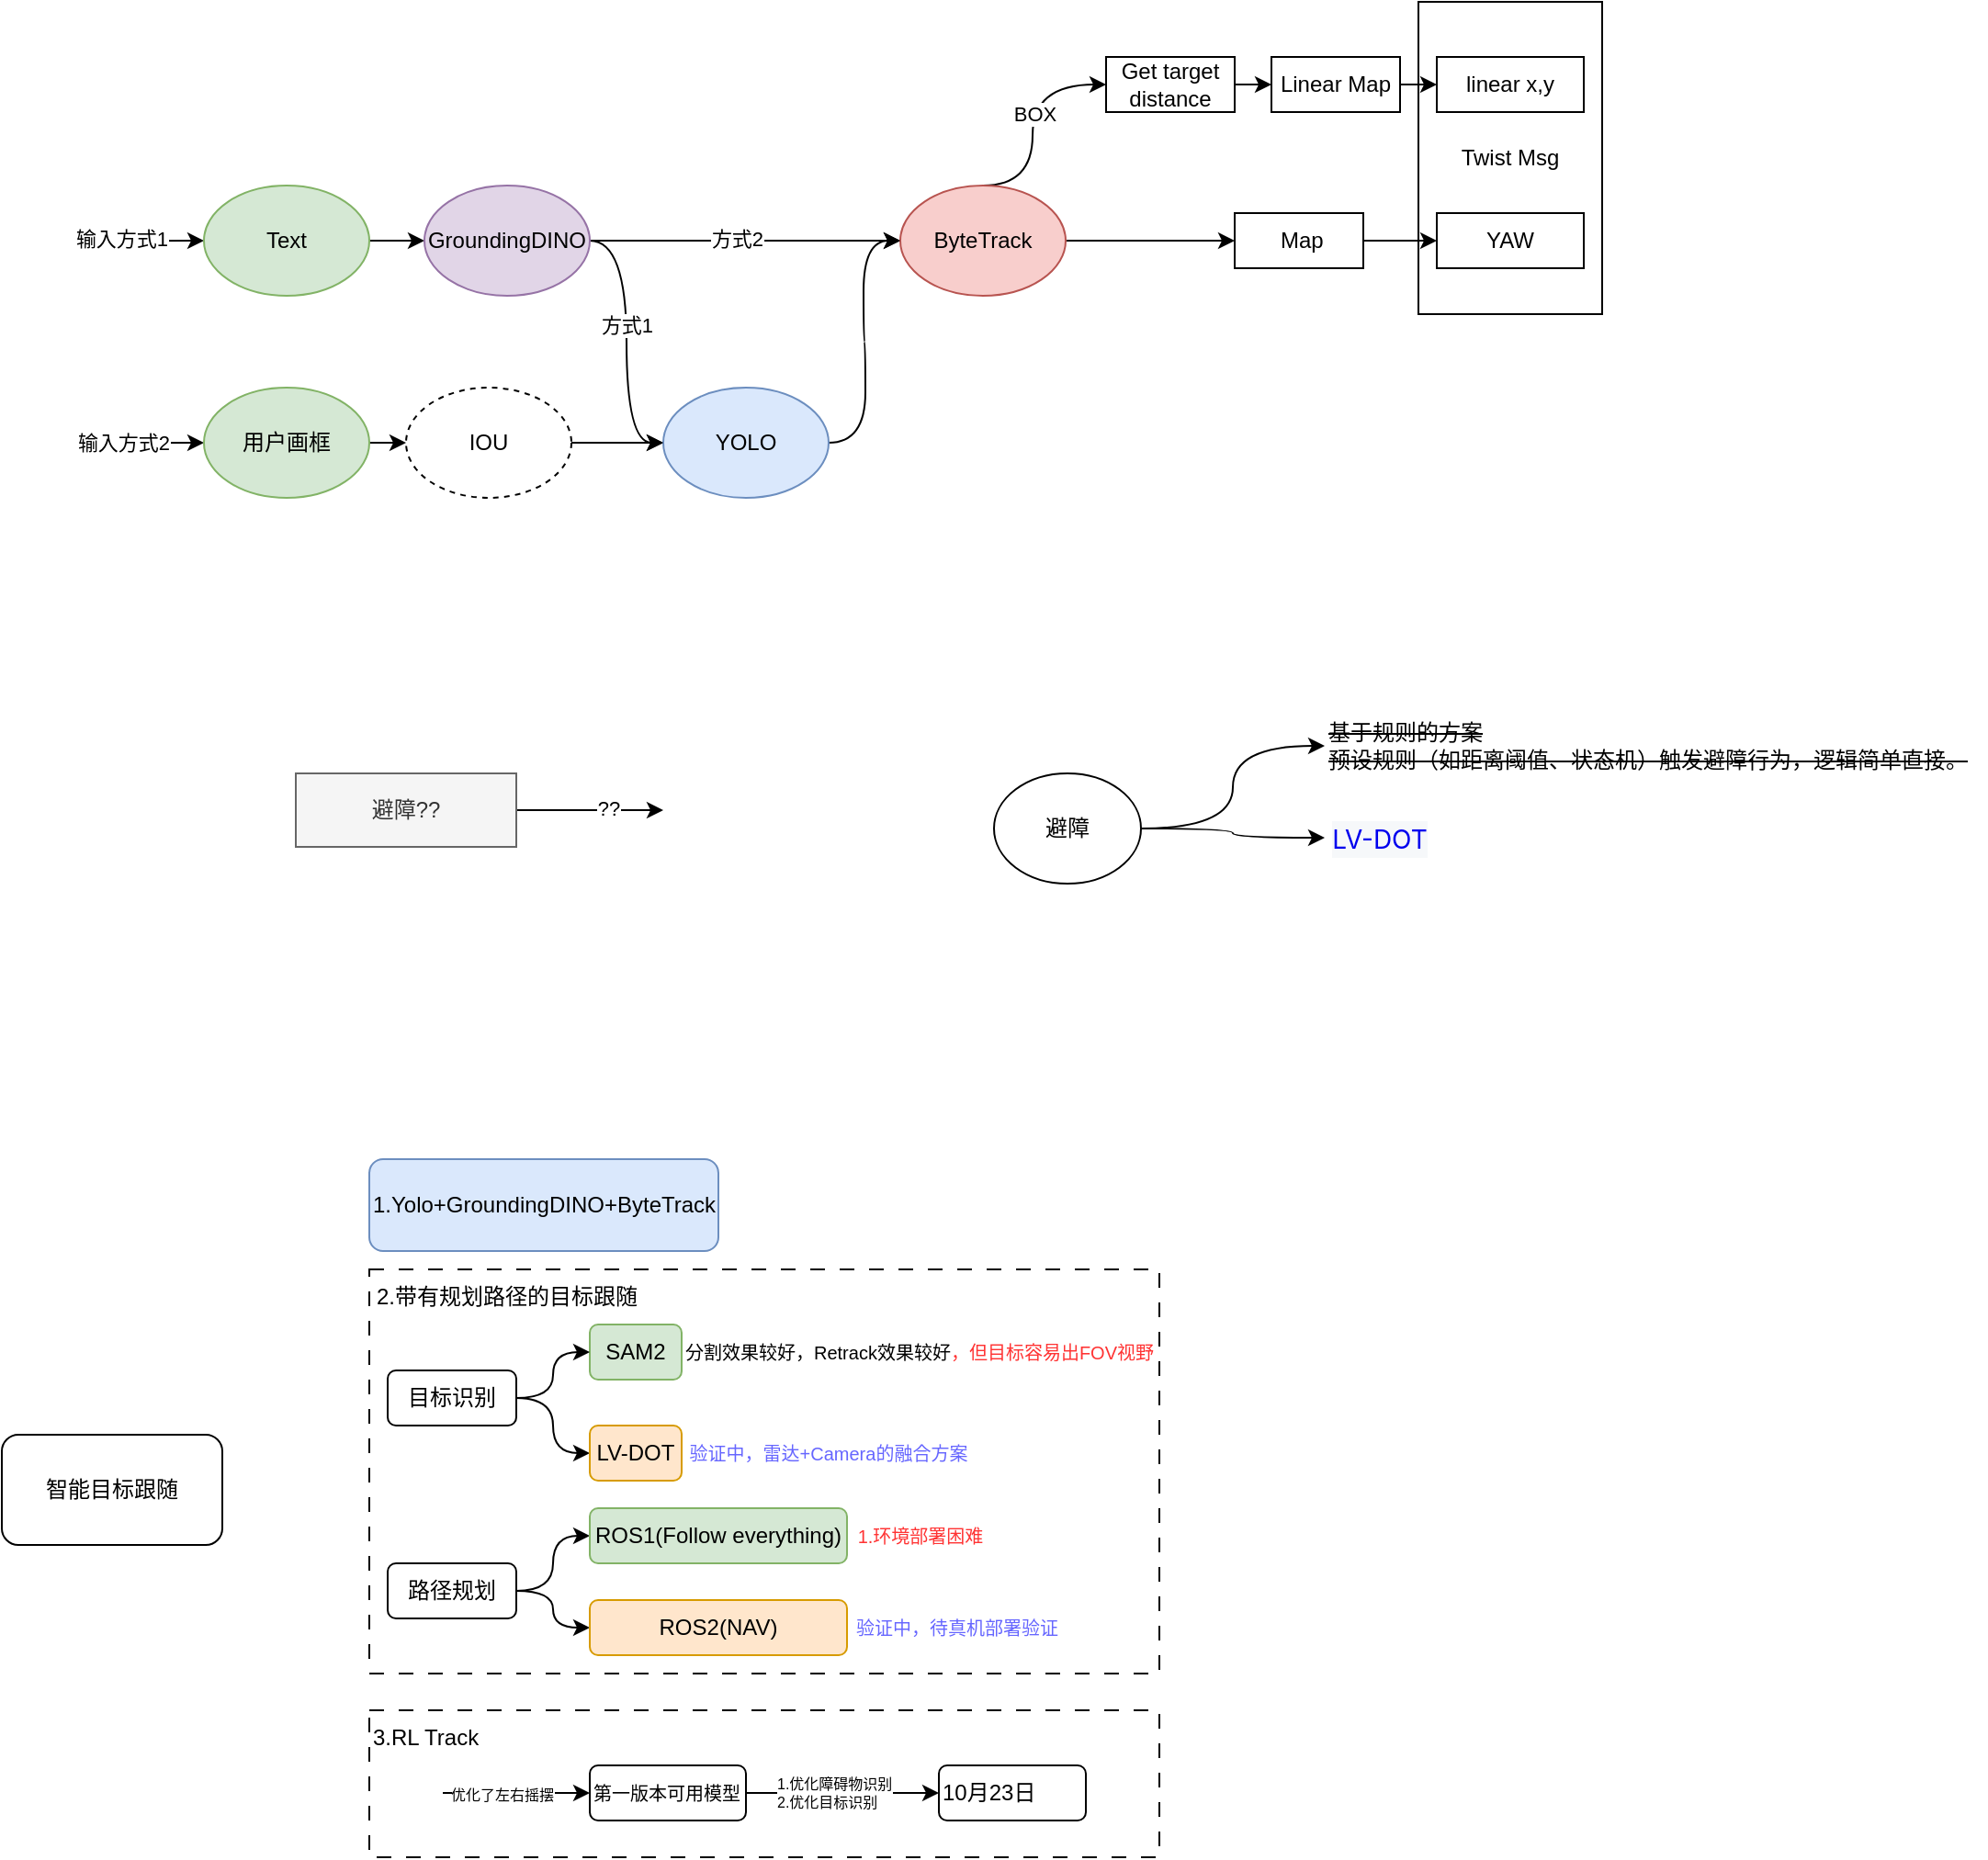 <mxfile version="28.2.5">
  <diagram name="第 1 页" id="Ie8UYRb_jQ_-8dDy_p2L">
    <mxGraphModel dx="679" dy="331" grid="1" gridSize="10" guides="1" tooltips="1" connect="1" arrows="1" fold="1" page="1" pageScale="1" pageWidth="827" pageHeight="1169" math="0" shadow="0">
      <root>
        <mxCell id="0" />
        <mxCell id="1" parent="0" />
        <mxCell id="fi_pxs0ZPSU9Ah6yGTQ0-19" value="" style="rounded=0;whiteSpace=wrap;html=1;labelBackgroundColor=none;fillColor=none;dashed=1;dashPattern=8 8;strokeWidth=1;" vertex="1" parent="1">
          <mxGeometry x="240" y="760" width="430" height="220" as="geometry" />
        </mxCell>
        <mxCell id="ED7PRQC9bT03xKeIf9AB-19" value="Twist Msg" style="rounded=0;whiteSpace=wrap;html=1;" parent="1" vertex="1">
          <mxGeometry x="811" y="70" width="100" height="170" as="geometry" />
        </mxCell>
        <mxCell id="ED7PRQC9bT03xKeIf9AB-3" value="" style="edgeStyle=orthogonalEdgeStyle;rounded=0;orthogonalLoop=1;jettySize=auto;html=1;curved=1;" parent="1" source="ED7PRQC9bT03xKeIf9AB-1" target="ED7PRQC9bT03xKeIf9AB-2" edge="1">
          <mxGeometry relative="1" as="geometry" />
        </mxCell>
        <mxCell id="ED7PRQC9bT03xKeIf9AB-16" style="edgeStyle=orthogonalEdgeStyle;curved=1;rounded=0;orthogonalLoop=1;jettySize=auto;html=1;exitX=0;exitY=0.5;exitDx=0;exitDy=0;startArrow=classic;startFill=1;endArrow=none;endFill=0;" parent="1" source="ED7PRQC9bT03xKeIf9AB-1" edge="1">
          <mxGeometry relative="1" as="geometry">
            <mxPoint x="90" y="310.238" as="targetPoint" />
          </mxGeometry>
        </mxCell>
        <mxCell id="ED7PRQC9bT03xKeIf9AB-18" value="输入方式2" style="edgeLabel;html=1;align=center;verticalAlign=middle;resizable=0;points=[];" parent="ED7PRQC9bT03xKeIf9AB-16" vertex="1" connectable="0">
          <mxGeometry x="0.481" y="-1" relative="1" as="geometry">
            <mxPoint as="offset" />
          </mxGeometry>
        </mxCell>
        <mxCell id="ED7PRQC9bT03xKeIf9AB-1" value="用户画框" style="ellipse;whiteSpace=wrap;html=1;fillColor=#d5e8d4;strokeColor=#82b366;" parent="1" vertex="1">
          <mxGeometry x="150" y="280" width="90" height="60" as="geometry" />
        </mxCell>
        <mxCell id="ED7PRQC9bT03xKeIf9AB-5" value="" style="edgeStyle=orthogonalEdgeStyle;curved=1;rounded=0;orthogonalLoop=1;jettySize=auto;html=1;" parent="1" source="ED7PRQC9bT03xKeIf9AB-2" target="ED7PRQC9bT03xKeIf9AB-4" edge="1">
          <mxGeometry relative="1" as="geometry" />
        </mxCell>
        <mxCell id="ED7PRQC9bT03xKeIf9AB-2" value="IOU" style="ellipse;whiteSpace=wrap;html=1;dashed=1;" parent="1" vertex="1">
          <mxGeometry x="260" y="280" width="90" height="60" as="geometry" />
        </mxCell>
        <mxCell id="ED7PRQC9bT03xKeIf9AB-7" value="" style="edgeStyle=orthogonalEdgeStyle;curved=1;rounded=0;orthogonalLoop=1;jettySize=auto;html=1;entryX=0;entryY=0.5;entryDx=0;entryDy=0;" parent="1" source="ED7PRQC9bT03xKeIf9AB-4" target="ED7PRQC9bT03xKeIf9AB-6" edge="1">
          <mxGeometry relative="1" as="geometry" />
        </mxCell>
        <mxCell id="ED7PRQC9bT03xKeIf9AB-25" style="edgeStyle=orthogonalEdgeStyle;curved=1;rounded=0;orthogonalLoop=1;jettySize=auto;html=1;exitX=0.5;exitY=0;exitDx=0;exitDy=0;entryX=0;entryY=0.5;entryDx=0;entryDy=0;" parent="1" source="ED7PRQC9bT03xKeIf9AB-6" target="ED7PRQC9bT03xKeIf9AB-23" edge="1">
          <mxGeometry relative="1" as="geometry">
            <Array as="points">
              <mxPoint x="601" y="170" />
              <mxPoint x="601" y="115" />
            </Array>
          </mxGeometry>
        </mxCell>
        <mxCell id="ED7PRQC9bT03xKeIf9AB-27" value="BOX" style="edgeLabel;html=1;align=center;verticalAlign=middle;resizable=0;points=[];" parent="ED7PRQC9bT03xKeIf9AB-25" vertex="1" connectable="0">
          <mxGeometry x="0.087" y="-1" relative="1" as="geometry">
            <mxPoint as="offset" />
          </mxGeometry>
        </mxCell>
        <mxCell id="ED7PRQC9bT03xKeIf9AB-4" value="YOLO" style="ellipse;whiteSpace=wrap;html=1;fillColor=#dae8fc;strokeColor=#6c8ebf;" parent="1" vertex="1">
          <mxGeometry x="400" y="280" width="90" height="60" as="geometry" />
        </mxCell>
        <mxCell id="Gve2Opq1UA-Lmk3f0lNB-2" style="edgeStyle=orthogonalEdgeStyle;rounded=0;orthogonalLoop=1;jettySize=auto;html=1;exitX=1;exitY=0.5;exitDx=0;exitDy=0;entryX=0;entryY=0.5;entryDx=0;entryDy=0;" parent="1" source="ED7PRQC9bT03xKeIf9AB-6" target="Gve2Opq1UA-Lmk3f0lNB-1" edge="1">
          <mxGeometry relative="1" as="geometry" />
        </mxCell>
        <mxCell id="ED7PRQC9bT03xKeIf9AB-6" value="ByteTrack" style="ellipse;whiteSpace=wrap;html=1;fillColor=#f8cecc;strokeColor=#b85450;" parent="1" vertex="1">
          <mxGeometry x="529" y="170" width="90" height="60" as="geometry" />
        </mxCell>
        <mxCell id="ED7PRQC9bT03xKeIf9AB-10" value="" style="edgeStyle=orthogonalEdgeStyle;curved=1;rounded=0;orthogonalLoop=1;jettySize=auto;html=1;" parent="1" source="ED7PRQC9bT03xKeIf9AB-8" target="ED7PRQC9bT03xKeIf9AB-9" edge="1">
          <mxGeometry relative="1" as="geometry" />
        </mxCell>
        <mxCell id="ED7PRQC9bT03xKeIf9AB-15" style="edgeStyle=orthogonalEdgeStyle;curved=1;rounded=0;orthogonalLoop=1;jettySize=auto;html=1;exitX=0;exitY=0.5;exitDx=0;exitDy=0;startArrow=classic;startFill=1;endArrow=none;endFill=0;" parent="1" source="ED7PRQC9bT03xKeIf9AB-8" edge="1">
          <mxGeometry relative="1" as="geometry">
            <mxPoint x="90" y="200.238" as="targetPoint" />
          </mxGeometry>
        </mxCell>
        <mxCell id="ED7PRQC9bT03xKeIf9AB-17" value="输入方式1" style="edgeLabel;html=1;align=center;verticalAlign=middle;resizable=0;points=[];" parent="ED7PRQC9bT03xKeIf9AB-15" vertex="1" connectable="0">
          <mxGeometry x="0.513" y="-2" relative="1" as="geometry">
            <mxPoint as="offset" />
          </mxGeometry>
        </mxCell>
        <mxCell id="ED7PRQC9bT03xKeIf9AB-8" value="Text" style="ellipse;whiteSpace=wrap;html=1;fillColor=#d5e8d4;strokeColor=#82b366;" parent="1" vertex="1">
          <mxGeometry x="150" y="170" width="90" height="60" as="geometry" />
        </mxCell>
        <mxCell id="ED7PRQC9bT03xKeIf9AB-11" style="edgeStyle=orthogonalEdgeStyle;curved=1;rounded=0;orthogonalLoop=1;jettySize=auto;html=1;exitX=1;exitY=0.5;exitDx=0;exitDy=0;entryX=0;entryY=0.5;entryDx=0;entryDy=0;" parent="1" source="ED7PRQC9bT03xKeIf9AB-9" target="ED7PRQC9bT03xKeIf9AB-4" edge="1">
          <mxGeometry relative="1" as="geometry" />
        </mxCell>
        <mxCell id="ED7PRQC9bT03xKeIf9AB-12" value="方式1" style="edgeLabel;html=1;align=center;verticalAlign=middle;resizable=0;points=[];" parent="ED7PRQC9bT03xKeIf9AB-11" vertex="1" connectable="0">
          <mxGeometry x="-0.123" relative="1" as="geometry">
            <mxPoint as="offset" />
          </mxGeometry>
        </mxCell>
        <mxCell id="ED7PRQC9bT03xKeIf9AB-13" style="edgeStyle=orthogonalEdgeStyle;curved=1;rounded=0;orthogonalLoop=1;jettySize=auto;html=1;exitX=1;exitY=0.5;exitDx=0;exitDy=0;entryX=0;entryY=0.5;entryDx=0;entryDy=0;" parent="1" source="ED7PRQC9bT03xKeIf9AB-9" target="ED7PRQC9bT03xKeIf9AB-6" edge="1">
          <mxGeometry relative="1" as="geometry" />
        </mxCell>
        <mxCell id="ED7PRQC9bT03xKeIf9AB-14" value="方式2" style="edgeLabel;html=1;align=center;verticalAlign=middle;resizable=0;points=[];" parent="ED7PRQC9bT03xKeIf9AB-13" vertex="1" connectable="0">
          <mxGeometry x="-0.058" y="1" relative="1" as="geometry">
            <mxPoint as="offset" />
          </mxGeometry>
        </mxCell>
        <mxCell id="ED7PRQC9bT03xKeIf9AB-9" value="GroundingDINO" style="ellipse;whiteSpace=wrap;html=1;fillColor=#e1d5e7;strokeColor=#9673a6;" parent="1" vertex="1">
          <mxGeometry x="270" y="170" width="90" height="60" as="geometry" />
        </mxCell>
        <mxCell id="ED7PRQC9bT03xKeIf9AB-20" value="YAW" style="whiteSpace=wrap;html=1;" parent="1" vertex="1">
          <mxGeometry x="821" y="185" width="80" height="30" as="geometry" />
        </mxCell>
        <mxCell id="ED7PRQC9bT03xKeIf9AB-22" value="linear x,y" style="whiteSpace=wrap;html=1;" parent="1" vertex="1">
          <mxGeometry x="821" y="100" width="80" height="30" as="geometry" />
        </mxCell>
        <mxCell id="ED7PRQC9bT03xKeIf9AB-31" value="" style="edgeStyle=orthogonalEdgeStyle;curved=1;rounded=0;orthogonalLoop=1;jettySize=auto;html=1;" parent="1" source="ED7PRQC9bT03xKeIf9AB-23" target="ED7PRQC9bT03xKeIf9AB-30" edge="1">
          <mxGeometry relative="1" as="geometry" />
        </mxCell>
        <mxCell id="ED7PRQC9bT03xKeIf9AB-23" value="Get target distance" style="rounded=0;whiteSpace=wrap;html=1;" parent="1" vertex="1">
          <mxGeometry x="641" y="100" width="70" height="30" as="geometry" />
        </mxCell>
        <mxCell id="ED7PRQC9bT03xKeIf9AB-32" style="edgeStyle=orthogonalEdgeStyle;curved=1;rounded=0;orthogonalLoop=1;jettySize=auto;html=1;exitX=1;exitY=0.5;exitDx=0;exitDy=0;entryX=0;entryY=0.5;entryDx=0;entryDy=0;" parent="1" source="ED7PRQC9bT03xKeIf9AB-30" target="ED7PRQC9bT03xKeIf9AB-22" edge="1">
          <mxGeometry relative="1" as="geometry" />
        </mxCell>
        <mxCell id="ED7PRQC9bT03xKeIf9AB-30" value="Linear Map" style="rounded=0;whiteSpace=wrap;html=1;" parent="1" vertex="1">
          <mxGeometry x="731" y="100" width="70" height="30" as="geometry" />
        </mxCell>
        <mxCell id="ED7PRQC9bT03xKeIf9AB-34" style="edgeStyle=orthogonalEdgeStyle;curved=1;rounded=0;orthogonalLoop=1;jettySize=auto;html=1;exitX=1;exitY=0.5;exitDx=0;exitDy=0;" parent="1" source="ED7PRQC9bT03xKeIf9AB-33" edge="1">
          <mxGeometry relative="1" as="geometry">
            <mxPoint x="400" y="510" as="targetPoint" />
          </mxGeometry>
        </mxCell>
        <mxCell id="ED7PRQC9bT03xKeIf9AB-35" value="??" style="edgeLabel;html=1;align=center;verticalAlign=middle;resizable=0;points=[];" parent="ED7PRQC9bT03xKeIf9AB-34" vertex="1" connectable="0">
          <mxGeometry x="0.238" y="2" relative="1" as="geometry">
            <mxPoint as="offset" />
          </mxGeometry>
        </mxCell>
        <mxCell id="ED7PRQC9bT03xKeIf9AB-33" value="避障??" style="rounded=0;whiteSpace=wrap;html=1;fillColor=#f5f5f5;fontColor=#333333;strokeColor=#666666;" parent="1" vertex="1">
          <mxGeometry x="200" y="490" width="120" height="40" as="geometry" />
        </mxCell>
        <mxCell id="Gve2Opq1UA-Lmk3f0lNB-3" style="edgeStyle=orthogonalEdgeStyle;rounded=0;orthogonalLoop=1;jettySize=auto;html=1;exitX=1;exitY=0.5;exitDx=0;exitDy=0;" parent="1" source="Gve2Opq1UA-Lmk3f0lNB-1" target="ED7PRQC9bT03xKeIf9AB-20" edge="1">
          <mxGeometry relative="1" as="geometry" />
        </mxCell>
        <mxCell id="Gve2Opq1UA-Lmk3f0lNB-1" value="&amp;nbsp;Map" style="rounded=0;whiteSpace=wrap;html=1;" parent="1" vertex="1">
          <mxGeometry x="711" y="185" width="70" height="30" as="geometry" />
        </mxCell>
        <mxCell id="qVJVAJJJqDEDEzeefkRm-9" style="edgeStyle=orthogonalEdgeStyle;curved=1;rounded=0;orthogonalLoop=1;jettySize=auto;html=1;exitX=1;exitY=0.5;exitDx=0;exitDy=0;entryX=0;entryY=0.5;entryDx=0;entryDy=0;" parent="1" source="qVJVAJJJqDEDEzeefkRm-1" target="qVJVAJJJqDEDEzeefkRm-8" edge="1">
          <mxGeometry relative="1" as="geometry" />
        </mxCell>
        <mxCell id="qVJVAJJJqDEDEzeefkRm-14" style="edgeStyle=orthogonalEdgeStyle;curved=1;rounded=0;orthogonalLoop=1;jettySize=auto;html=1;exitX=1;exitY=0.5;exitDx=0;exitDy=0;entryX=0;entryY=0.5;entryDx=0;entryDy=0;" parent="1" source="qVJVAJJJqDEDEzeefkRm-1" target="qVJVAJJJqDEDEzeefkRm-13" edge="1">
          <mxGeometry relative="1" as="geometry" />
        </mxCell>
        <mxCell id="qVJVAJJJqDEDEzeefkRm-1" value="避障" style="ellipse;whiteSpace=wrap;html=1;" parent="1" vertex="1">
          <mxGeometry x="580" y="490" width="80" height="60" as="geometry" />
        </mxCell>
        <mxCell id="qVJVAJJJqDEDEzeefkRm-8" value="&lt;strike&gt;基于规则的方案&lt;br&gt;预设规则（如距离阈值、状态机）触发避障行为，逻辑简单直接。&lt;/strike&gt;" style="text;strokeColor=none;align=left;fillColor=none;html=1;verticalAlign=middle;whiteSpace=wrap;rounded=0;labelBorderColor=none;" parent="1" vertex="1">
          <mxGeometry x="760" y="460" width="360" height="30" as="geometry" />
        </mxCell>
        <mxCell id="qVJVAJJJqDEDEzeefkRm-13" value="&lt;a style=&quot;box-sizing: border-box; background-color: rgb(246, 248, 250); display: flex; align-items: center; min-width: 3ch; line-height: var(--text-body-lineHeight-medium, 1.429); border-radius: var(--borderRadius-medium); padding-inline: var(--base-size-6); padding-block: var(--base-size-4); font-weight: var(--base-text-weight-semibold); font-family: -apple-system, &amp;quot;system-ui&amp;quot;, &amp;quot;Segoe UI&amp;quot;, &amp;quot;Noto Sans&amp;quot;, Helvetica, Arial, sans-serif, &amp;quot;Apple Color Emoji&amp;quot;, &amp;quot;Segoe UI Emoji&amp;quot;; font-size: 14px; text-align: start; text-decoration-line: none !important;&quot; class=&quot;AppHeader-context-item&quot; data-view-component=&quot;true&quot; id=&quot;contextregion-repositorycrumb-lv-dot-link&quot; aria-current=&quot;page&quot; href=&quot;https://github.com/Zhefan-Xu/LV-DOT&quot; data-analytics-event=&quot;{&amp;quot;category&amp;quot;:&amp;quot;SiteHeaderComponent&amp;quot;,&amp;quot;action&amp;quot;:&amp;quot;context_region_crumb&amp;quot;,&amp;quot;label&amp;quot;:&amp;quot;LV-DOT&amp;quot;,&amp;quot;screen_size&amp;quot;:&amp;quot;full&amp;quot;}&quot; data-target=&quot;context-region-crumb.linkElement&quot;&gt;&lt;span style=&quot;box-sizing: border-box; display: inline-block; overflow: hidden; text-overflow: ellipsis; text-wrap: nowrap;&quot; class=&quot;AppHeader-context-item-label&quot; data-target=&quot;context-region-crumb.labelElement&quot;&gt;LV-DOT&lt;/span&gt;&lt;/a&gt;" style="text;strokeColor=none;align=center;fillColor=none;html=1;verticalAlign=middle;whiteSpace=wrap;rounded=0;" parent="1" vertex="1">
          <mxGeometry x="760" y="510" width="60" height="30" as="geometry" />
        </mxCell>
        <mxCell id="qVJVAJJJqDEDEzeefkRm-16" value="智能目标跟随" style="rounded=1;whiteSpace=wrap;html=1;" parent="1" vertex="1">
          <mxGeometry x="40" y="850" width="120" height="60" as="geometry" />
        </mxCell>
        <mxCell id="fi_pxs0ZPSU9Ah6yGTQ0-1" value="1.Yolo+GroundingDINO+ByteTrack" style="rounded=1;whiteSpace=wrap;html=1;align=left;fillColor=#dae8fc;strokeColor=#6c8ebf;" vertex="1" parent="1">
          <mxGeometry x="240" y="700" width="190" height="50" as="geometry" />
        </mxCell>
        <mxCell id="fi_pxs0ZPSU9Ah6yGTQ0-2" value="10月23日" style="rounded=1;whiteSpace=wrap;html=1;align=left;" vertex="1" parent="1">
          <mxGeometry x="550" y="1030" width="80" height="30" as="geometry" />
        </mxCell>
        <mxCell id="fi_pxs0ZPSU9Ah6yGTQ0-3" value="SAM2" style="rounded=1;whiteSpace=wrap;html=1;align=center;fillColor=#d5e8d4;strokeColor=#82b366;" vertex="1" parent="1">
          <mxGeometry x="360" y="790" width="50" height="30" as="geometry" />
        </mxCell>
        <mxCell id="fi_pxs0ZPSU9Ah6yGTQ0-9" style="edgeStyle=orthogonalEdgeStyle;curved=1;rounded=0;orthogonalLoop=1;jettySize=auto;html=1;exitX=1;exitY=0.5;exitDx=0;exitDy=0;entryX=0;entryY=0.5;entryDx=0;entryDy=0;" edge="1" parent="1" source="fi_pxs0ZPSU9Ah6yGTQ0-4" target="fi_pxs0ZPSU9Ah6yGTQ0-3">
          <mxGeometry relative="1" as="geometry" />
        </mxCell>
        <mxCell id="fi_pxs0ZPSU9Ah6yGTQ0-10" style="edgeStyle=orthogonalEdgeStyle;curved=1;rounded=0;orthogonalLoop=1;jettySize=auto;html=1;exitX=1;exitY=0.5;exitDx=0;exitDy=0;entryX=0;entryY=0.5;entryDx=0;entryDy=0;" edge="1" parent="1" source="fi_pxs0ZPSU9Ah6yGTQ0-4" target="fi_pxs0ZPSU9Ah6yGTQ0-6">
          <mxGeometry relative="1" as="geometry" />
        </mxCell>
        <mxCell id="fi_pxs0ZPSU9Ah6yGTQ0-4" value="目标识别" style="rounded=1;whiteSpace=wrap;html=1;" vertex="1" parent="1">
          <mxGeometry x="250" y="815" width="70" height="30" as="geometry" />
        </mxCell>
        <mxCell id="fi_pxs0ZPSU9Ah6yGTQ0-13" style="edgeStyle=orthogonalEdgeStyle;curved=1;rounded=0;orthogonalLoop=1;jettySize=auto;html=1;exitX=1;exitY=0.5;exitDx=0;exitDy=0;entryX=0;entryY=0.5;entryDx=0;entryDy=0;" edge="1" parent="1" source="fi_pxs0ZPSU9Ah6yGTQ0-5" target="fi_pxs0ZPSU9Ah6yGTQ0-11">
          <mxGeometry relative="1" as="geometry" />
        </mxCell>
        <mxCell id="fi_pxs0ZPSU9Ah6yGTQ0-14" style="edgeStyle=orthogonalEdgeStyle;curved=1;rounded=0;orthogonalLoop=1;jettySize=auto;html=1;exitX=1;exitY=0.5;exitDx=0;exitDy=0;entryX=0;entryY=0.5;entryDx=0;entryDy=0;" edge="1" parent="1" source="fi_pxs0ZPSU9Ah6yGTQ0-5" target="fi_pxs0ZPSU9Ah6yGTQ0-12">
          <mxGeometry relative="1" as="geometry" />
        </mxCell>
        <mxCell id="fi_pxs0ZPSU9Ah6yGTQ0-5" value="路径规划" style="rounded=1;whiteSpace=wrap;html=1;" vertex="1" parent="1">
          <mxGeometry x="250" y="920" width="70" height="30" as="geometry" />
        </mxCell>
        <mxCell id="fi_pxs0ZPSU9Ah6yGTQ0-6" value="LV-DOT" style="rounded=1;whiteSpace=wrap;html=1;align=center;fillColor=#ffe6cc;strokeColor=#d79b00;" vertex="1" parent="1">
          <mxGeometry x="360" y="845" width="50" height="30" as="geometry" />
        </mxCell>
        <mxCell id="fi_pxs0ZPSU9Ah6yGTQ0-11" value="ROS1(Follow everything)" style="rounded=1;whiteSpace=wrap;html=1;align=center;fillColor=#d5e8d4;strokeColor=#82b366;" vertex="1" parent="1">
          <mxGeometry x="360" y="890" width="140" height="30" as="geometry" />
        </mxCell>
        <mxCell id="fi_pxs0ZPSU9Ah6yGTQ0-12" value="ROS2(NAV)" style="rounded=1;whiteSpace=wrap;html=1;align=center;fillColor=#ffe6cc;strokeColor=#d79b00;" vertex="1" parent="1">
          <mxGeometry x="360" y="940" width="140" height="30" as="geometry" />
        </mxCell>
        <mxCell id="fi_pxs0ZPSU9Ah6yGTQ0-15" value="1.环境部署困难" style="text;strokeColor=none;align=center;fillColor=none;html=1;verticalAlign=middle;whiteSpace=wrap;rounded=0;fontStyle=0;fontColor=#FF3333;fontSize=10;" vertex="1" parent="1">
          <mxGeometry x="500" y="890" width="80" height="30" as="geometry" />
        </mxCell>
        <mxCell id="fi_pxs0ZPSU9Ah6yGTQ0-16" value="&lt;font style=&quot;color: rgb(0, 0, 0);&quot;&gt;分割效果较好，Retrack效果较好&lt;/font&gt;，但目标容易出FOV视野" style="text;strokeColor=none;align=left;fillColor=none;html=1;verticalAlign=middle;whiteSpace=wrap;rounded=0;fontStyle=0;fontColor=#FF3333;fontSize=10;" vertex="1" parent="1">
          <mxGeometry x="410" y="790" width="260" height="30" as="geometry" />
        </mxCell>
        <mxCell id="fi_pxs0ZPSU9Ah6yGTQ0-17" value="验证中，雷达+Camera的融合方案" style="text;strokeColor=none;align=center;fillColor=none;html=1;verticalAlign=middle;whiteSpace=wrap;rounded=0;fontStyle=0;fontColor=#6666FF;fontSize=10;" vertex="1" parent="1">
          <mxGeometry x="410" y="845" width="160" height="30" as="geometry" />
        </mxCell>
        <mxCell id="fi_pxs0ZPSU9Ah6yGTQ0-18" value="验证中，待真机部署验证" style="text;strokeColor=none;align=center;fillColor=none;html=1;verticalAlign=middle;whiteSpace=wrap;rounded=0;fontStyle=0;fontColor=#6666FF;fontSize=10;" vertex="1" parent="1">
          <mxGeometry x="500" y="940" width="120" height="30" as="geometry" />
        </mxCell>
        <mxCell id="fi_pxs0ZPSU9Ah6yGTQ0-20" value="2.带有规划路径的目标跟随" style="text;strokeColor=none;align=center;fillColor=none;html=1;verticalAlign=middle;whiteSpace=wrap;rounded=0;" vertex="1" parent="1">
          <mxGeometry x="240" y="760" width="150" height="30" as="geometry" />
        </mxCell>
        <mxCell id="fi_pxs0ZPSU9Ah6yGTQ0-23" style="edgeStyle=orthogonalEdgeStyle;curved=1;rounded=0;orthogonalLoop=1;jettySize=auto;html=1;exitX=0;exitY=0.5;exitDx=0;exitDy=0;startArrow=classic;startFill=1;endArrow=none;endFill=0;" edge="1" parent="1" source="fi_pxs0ZPSU9Ah6yGTQ0-21">
          <mxGeometry relative="1" as="geometry">
            <mxPoint x="280" y="1044.95" as="targetPoint" />
            <mxPoint x="390" y="1044.76" as="sourcePoint" />
          </mxGeometry>
        </mxCell>
        <mxCell id="fi_pxs0ZPSU9Ah6yGTQ0-24" value="优化了左右摇摆" style="edgeLabel;html=1;align=center;verticalAlign=middle;resizable=0;points=[];fontSize=8;" vertex="1" connectable="0" parent="fi_pxs0ZPSU9Ah6yGTQ0-23">
          <mxGeometry x="0.414" relative="1" as="geometry">
            <mxPoint x="8" as="offset" />
          </mxGeometry>
        </mxCell>
        <mxCell id="fi_pxs0ZPSU9Ah6yGTQ0-25" style="edgeStyle=orthogonalEdgeStyle;curved=1;rounded=0;orthogonalLoop=1;jettySize=auto;html=1;exitX=1;exitY=0.5;exitDx=0;exitDy=0;entryX=0;entryY=0.5;entryDx=0;entryDy=0;" edge="1" parent="1" source="fi_pxs0ZPSU9Ah6yGTQ0-21" target="fi_pxs0ZPSU9Ah6yGTQ0-2">
          <mxGeometry relative="1" as="geometry" />
        </mxCell>
        <mxCell id="fi_pxs0ZPSU9Ah6yGTQ0-26" value="1.优化障碍物识别&lt;br&gt;2.优化目标识别" style="edgeLabel;html=1;align=left;verticalAlign=middle;resizable=0;points=[];fontSize=8;" vertex="1" connectable="0" parent="fi_pxs0ZPSU9Ah6yGTQ0-25">
          <mxGeometry x="-0.109" y="-1" relative="1" as="geometry">
            <mxPoint x="-32" y="-1" as="offset" />
          </mxGeometry>
        </mxCell>
        <mxCell id="fi_pxs0ZPSU9Ah6yGTQ0-21" value="第一版本可用模型" style="rounded=1;whiteSpace=wrap;html=1;align=left;fontSize=10;" vertex="1" parent="1">
          <mxGeometry x="360" y="1030" width="85" height="30" as="geometry" />
        </mxCell>
        <mxCell id="fi_pxs0ZPSU9Ah6yGTQ0-27" value="" style="rounded=0;whiteSpace=wrap;html=1;labelBackgroundColor=none;fillColor=none;dashed=1;dashPattern=8 8;strokeWidth=1;" vertex="1" parent="1">
          <mxGeometry x="240" y="1000" width="430" height="80" as="geometry" />
        </mxCell>
        <mxCell id="fi_pxs0ZPSU9Ah6yGTQ0-28" value="3.RL Track" style="text;strokeColor=none;align=left;fillColor=none;html=1;verticalAlign=middle;whiteSpace=wrap;rounded=0;" vertex="1" parent="1">
          <mxGeometry x="240" y="1000" width="150" height="30" as="geometry" />
        </mxCell>
      </root>
    </mxGraphModel>
  </diagram>
</mxfile>
